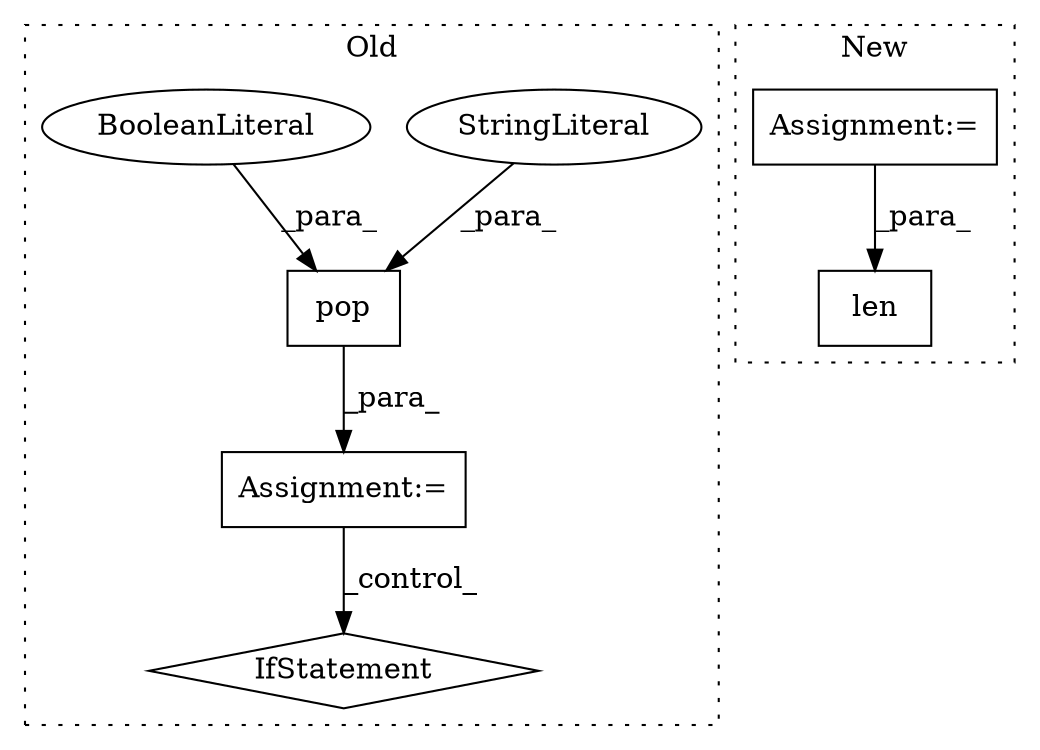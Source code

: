 digraph G {
subgraph cluster0 {
1 [label="pop" a="32" s="1628,1648" l="4,1" shape="box"];
3 [label="Assignment:=" a="7" s="1620" l="1" shape="box"];
5 [label="StringLiteral" a="45" s="1632" l="11" shape="ellipse"];
6 [label="BooleanLiteral" a="9" s="1644" l="4" shape="ellipse"];
7 [label="IfStatement" a="25" s="5997,6019" l="4,2" shape="diamond"];
label = "Old";
style="dotted";
}
subgraph cluster1 {
2 [label="len" a="32" s="1746,1764" l="4,1" shape="box"];
4 [label="Assignment:=" a="7" s="1558" l="12" shape="box"];
label = "New";
style="dotted";
}
1 -> 3 [label="_para_"];
3 -> 7 [label="_control_"];
4 -> 2 [label="_para_"];
5 -> 1 [label="_para_"];
6 -> 1 [label="_para_"];
}